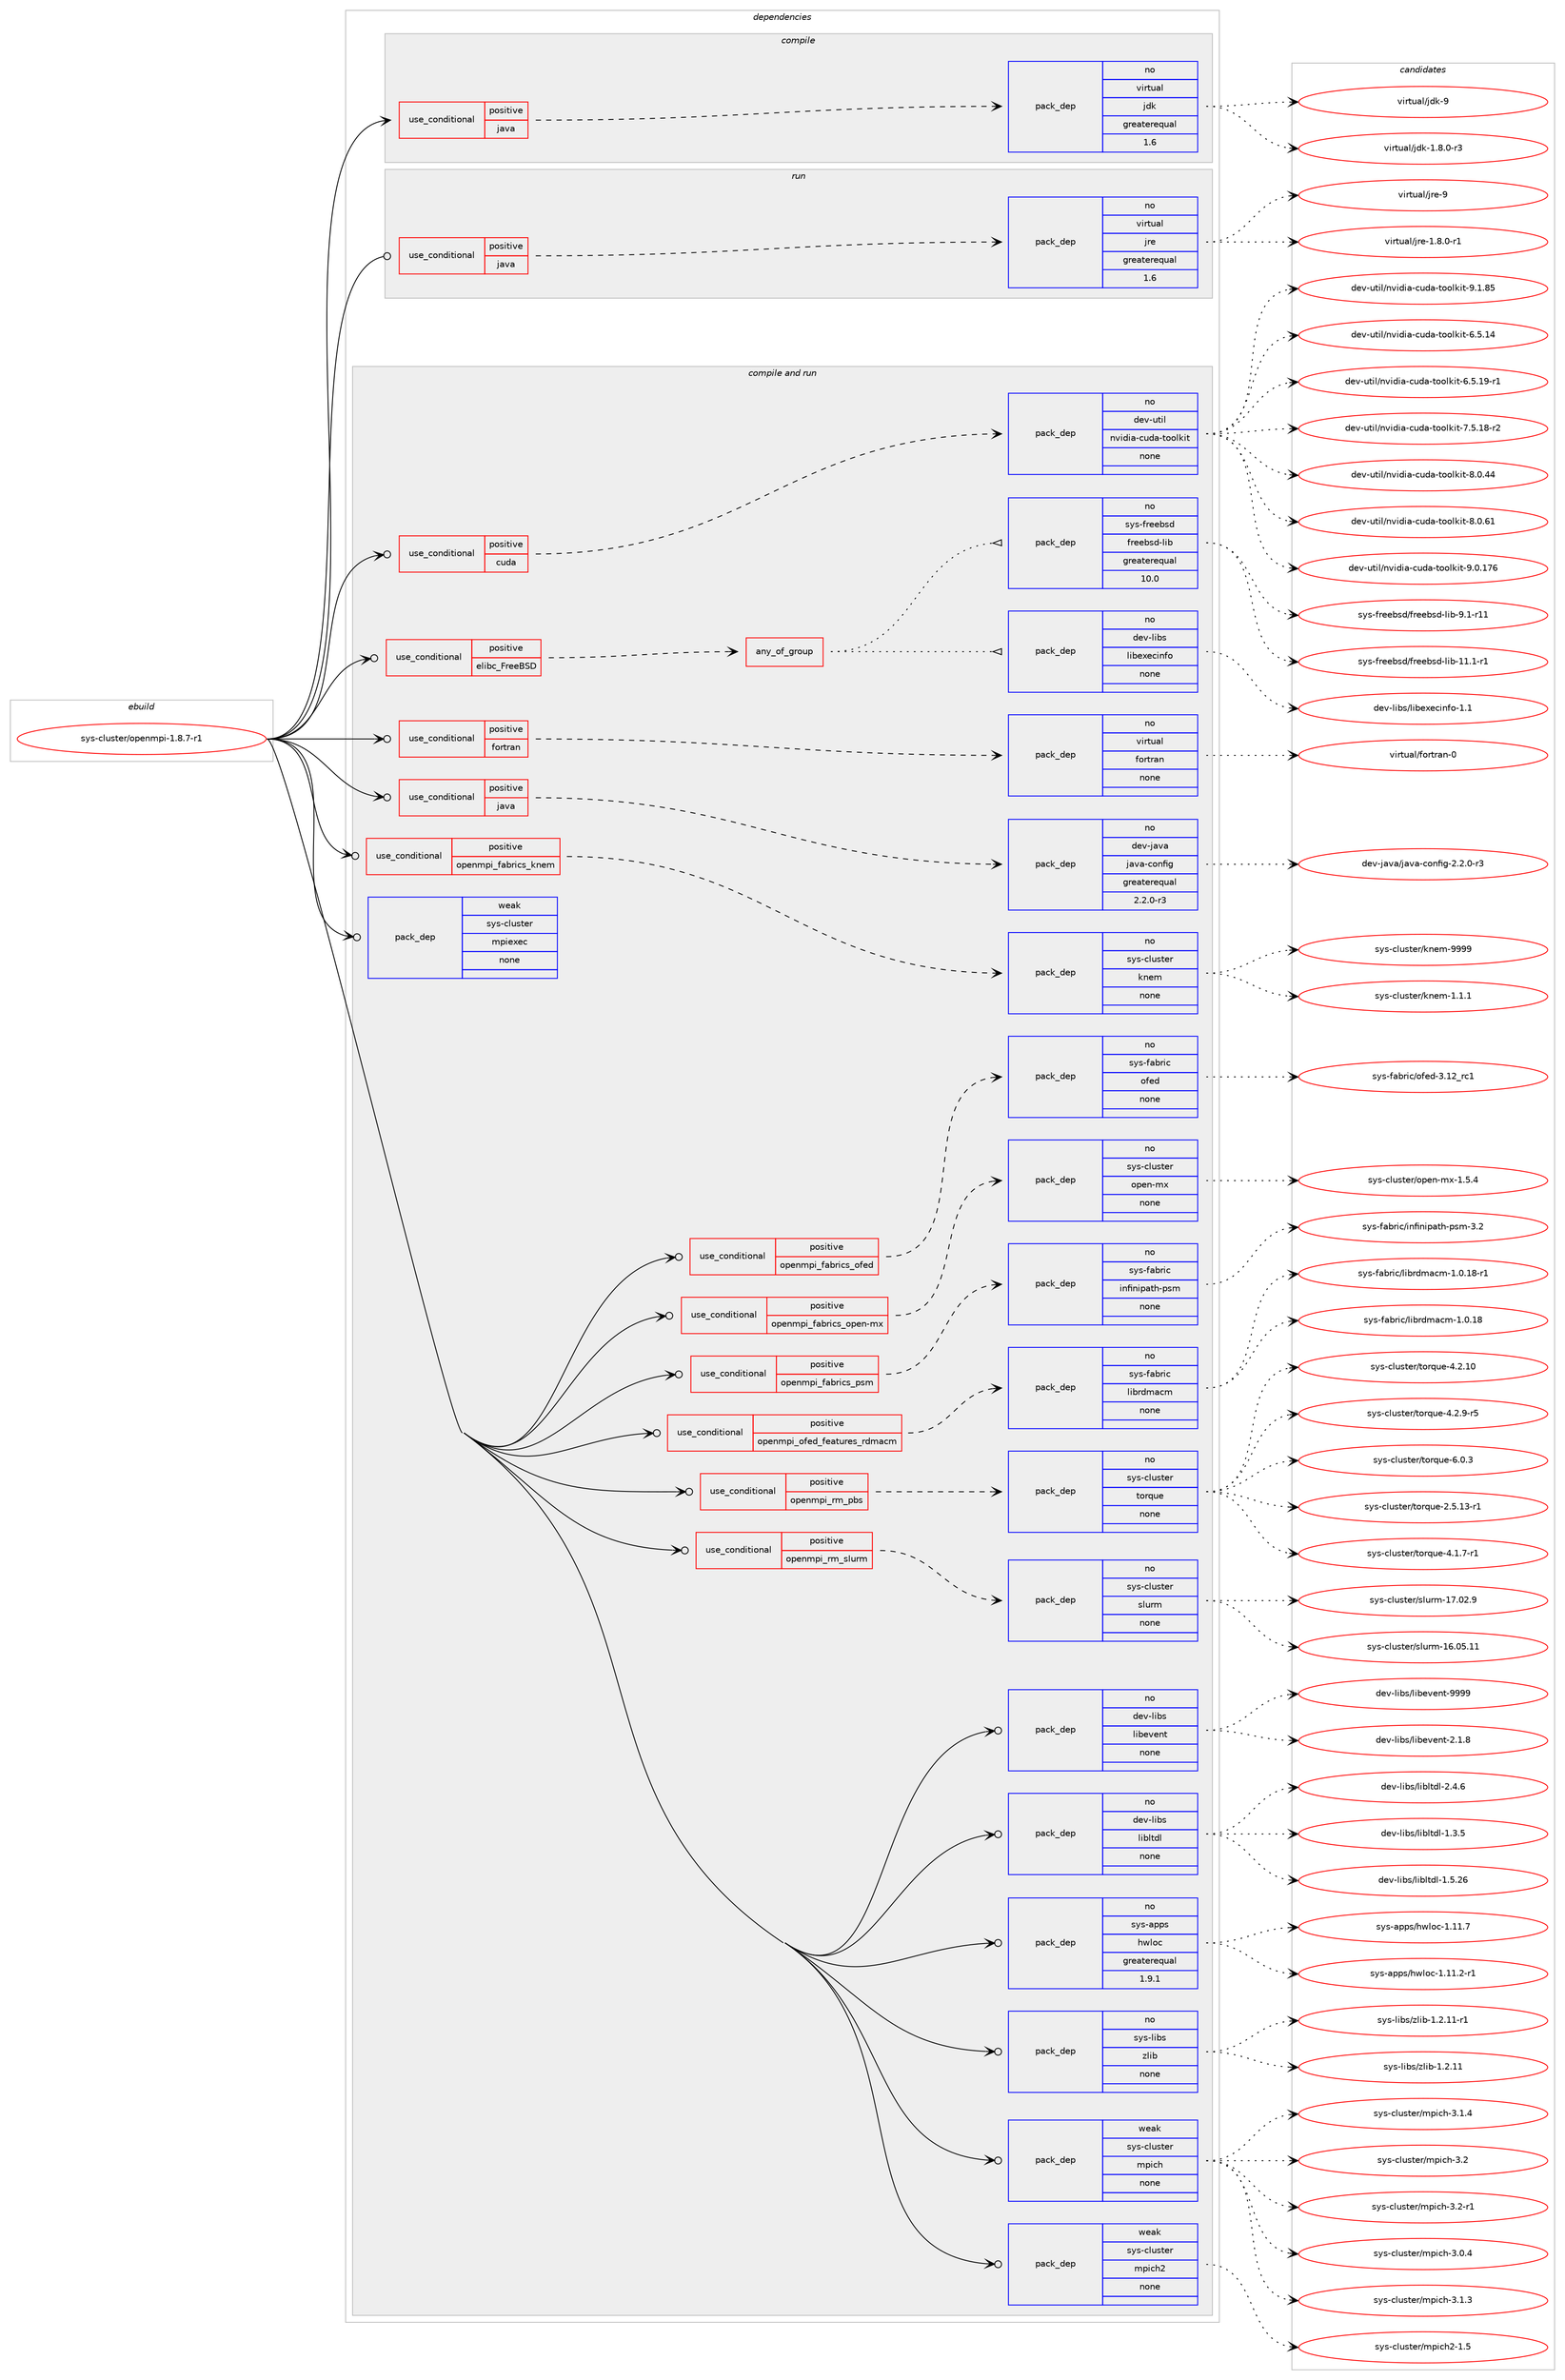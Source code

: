 digraph prolog {

# *************
# Graph options
# *************

newrank=true;
concentrate=true;
compound=true;
graph [rankdir=LR,fontname=Helvetica,fontsize=10,ranksep=1.5];#, ranksep=2.5, nodesep=0.2];
edge  [arrowhead=vee];
node  [fontname=Helvetica,fontsize=10];

# **********
# The ebuild
# **********

subgraph cluster_leftcol {
color=gray;
rank=same;
label=<<i>ebuild</i>>;
id [label="sys-cluster/openmpi-1.8.7-r1", color=red, width=4, href="../sys-cluster/openmpi-1.8.7-r1.svg"];
}

# ****************
# The dependencies
# ****************

subgraph cluster_midcol {
color=gray;
label=<<i>dependencies</i>>;
subgraph cluster_compile {
fillcolor="#eeeeee";
style=filled;
label=<<i>compile</i>>;
subgraph cond605 {
dependency6426 [label=<<TABLE BORDER="0" CELLBORDER="1" CELLSPACING="0" CELLPADDING="4"><TR><TD ROWSPAN="3" CELLPADDING="10">use_conditional</TD></TR><TR><TD>positive</TD></TR><TR><TD>java</TD></TR></TABLE>>, shape=none, color=red];
subgraph pack5773 {
dependency6427 [label=<<TABLE BORDER="0" CELLBORDER="1" CELLSPACING="0" CELLPADDING="4" WIDTH="220"><TR><TD ROWSPAN="6" CELLPADDING="30">pack_dep</TD></TR><TR><TD WIDTH="110">no</TD></TR><TR><TD>virtual</TD></TR><TR><TD>jdk</TD></TR><TR><TD>greaterequal</TD></TR><TR><TD>1.6</TD></TR></TABLE>>, shape=none, color=blue];
}
dependency6426:e -> dependency6427:w [weight=20,style="dashed",arrowhead="vee"];
}
id:e -> dependency6426:w [weight=20,style="solid",arrowhead="vee"];
}
subgraph cluster_compileandrun {
fillcolor="#eeeeee";
style=filled;
label=<<i>compile and run</i>>;
subgraph cond606 {
dependency6428 [label=<<TABLE BORDER="0" CELLBORDER="1" CELLSPACING="0" CELLPADDING="4"><TR><TD ROWSPAN="3" CELLPADDING="10">use_conditional</TD></TR><TR><TD>positive</TD></TR><TR><TD>cuda</TD></TR></TABLE>>, shape=none, color=red];
subgraph pack5774 {
dependency6429 [label=<<TABLE BORDER="0" CELLBORDER="1" CELLSPACING="0" CELLPADDING="4" WIDTH="220"><TR><TD ROWSPAN="6" CELLPADDING="30">pack_dep</TD></TR><TR><TD WIDTH="110">no</TD></TR><TR><TD>dev-util</TD></TR><TR><TD>nvidia-cuda-toolkit</TD></TR><TR><TD>none</TD></TR><TR><TD></TD></TR></TABLE>>, shape=none, color=blue];
}
dependency6428:e -> dependency6429:w [weight=20,style="dashed",arrowhead="vee"];
}
id:e -> dependency6428:w [weight=20,style="solid",arrowhead="odotvee"];
subgraph cond607 {
dependency6430 [label=<<TABLE BORDER="0" CELLBORDER="1" CELLSPACING="0" CELLPADDING="4"><TR><TD ROWSPAN="3" CELLPADDING="10">use_conditional</TD></TR><TR><TD>positive</TD></TR><TR><TD>elibc_FreeBSD</TD></TR></TABLE>>, shape=none, color=red];
subgraph any49 {
dependency6431 [label=<<TABLE BORDER="0" CELLBORDER="1" CELLSPACING="0" CELLPADDING="4"><TR><TD CELLPADDING="10">any_of_group</TD></TR></TABLE>>, shape=none, color=red];subgraph pack5775 {
dependency6432 [label=<<TABLE BORDER="0" CELLBORDER="1" CELLSPACING="0" CELLPADDING="4" WIDTH="220"><TR><TD ROWSPAN="6" CELLPADDING="30">pack_dep</TD></TR><TR><TD WIDTH="110">no</TD></TR><TR><TD>dev-libs</TD></TR><TR><TD>libexecinfo</TD></TR><TR><TD>none</TD></TR><TR><TD></TD></TR></TABLE>>, shape=none, color=blue];
}
dependency6431:e -> dependency6432:w [weight=20,style="dotted",arrowhead="oinv"];
subgraph pack5776 {
dependency6433 [label=<<TABLE BORDER="0" CELLBORDER="1" CELLSPACING="0" CELLPADDING="4" WIDTH="220"><TR><TD ROWSPAN="6" CELLPADDING="30">pack_dep</TD></TR><TR><TD WIDTH="110">no</TD></TR><TR><TD>sys-freebsd</TD></TR><TR><TD>freebsd-lib</TD></TR><TR><TD>greaterequal</TD></TR><TR><TD>10.0</TD></TR></TABLE>>, shape=none, color=blue];
}
dependency6431:e -> dependency6433:w [weight=20,style="dotted",arrowhead="oinv"];
}
dependency6430:e -> dependency6431:w [weight=20,style="dashed",arrowhead="vee"];
}
id:e -> dependency6430:w [weight=20,style="solid",arrowhead="odotvee"];
subgraph cond608 {
dependency6434 [label=<<TABLE BORDER="0" CELLBORDER="1" CELLSPACING="0" CELLPADDING="4"><TR><TD ROWSPAN="3" CELLPADDING="10">use_conditional</TD></TR><TR><TD>positive</TD></TR><TR><TD>fortran</TD></TR></TABLE>>, shape=none, color=red];
subgraph pack5777 {
dependency6435 [label=<<TABLE BORDER="0" CELLBORDER="1" CELLSPACING="0" CELLPADDING="4" WIDTH="220"><TR><TD ROWSPAN="6" CELLPADDING="30">pack_dep</TD></TR><TR><TD WIDTH="110">no</TD></TR><TR><TD>virtual</TD></TR><TR><TD>fortran</TD></TR><TR><TD>none</TD></TR><TR><TD></TD></TR></TABLE>>, shape=none, color=blue];
}
dependency6434:e -> dependency6435:w [weight=20,style="dashed",arrowhead="vee"];
}
id:e -> dependency6434:w [weight=20,style="solid",arrowhead="odotvee"];
subgraph cond609 {
dependency6436 [label=<<TABLE BORDER="0" CELLBORDER="1" CELLSPACING="0" CELLPADDING="4"><TR><TD ROWSPAN="3" CELLPADDING="10">use_conditional</TD></TR><TR><TD>positive</TD></TR><TR><TD>java</TD></TR></TABLE>>, shape=none, color=red];
subgraph pack5778 {
dependency6437 [label=<<TABLE BORDER="0" CELLBORDER="1" CELLSPACING="0" CELLPADDING="4" WIDTH="220"><TR><TD ROWSPAN="6" CELLPADDING="30">pack_dep</TD></TR><TR><TD WIDTH="110">no</TD></TR><TR><TD>dev-java</TD></TR><TR><TD>java-config</TD></TR><TR><TD>greaterequal</TD></TR><TR><TD>2.2.0-r3</TD></TR></TABLE>>, shape=none, color=blue];
}
dependency6436:e -> dependency6437:w [weight=20,style="dashed",arrowhead="vee"];
}
id:e -> dependency6436:w [weight=20,style="solid",arrowhead="odotvee"];
subgraph cond610 {
dependency6438 [label=<<TABLE BORDER="0" CELLBORDER="1" CELLSPACING="0" CELLPADDING="4"><TR><TD ROWSPAN="3" CELLPADDING="10">use_conditional</TD></TR><TR><TD>positive</TD></TR><TR><TD>openmpi_fabrics_knem</TD></TR></TABLE>>, shape=none, color=red];
subgraph pack5779 {
dependency6439 [label=<<TABLE BORDER="0" CELLBORDER="1" CELLSPACING="0" CELLPADDING="4" WIDTH="220"><TR><TD ROWSPAN="6" CELLPADDING="30">pack_dep</TD></TR><TR><TD WIDTH="110">no</TD></TR><TR><TD>sys-cluster</TD></TR><TR><TD>knem</TD></TR><TR><TD>none</TD></TR><TR><TD></TD></TR></TABLE>>, shape=none, color=blue];
}
dependency6438:e -> dependency6439:w [weight=20,style="dashed",arrowhead="vee"];
}
id:e -> dependency6438:w [weight=20,style="solid",arrowhead="odotvee"];
subgraph cond611 {
dependency6440 [label=<<TABLE BORDER="0" CELLBORDER="1" CELLSPACING="0" CELLPADDING="4"><TR><TD ROWSPAN="3" CELLPADDING="10">use_conditional</TD></TR><TR><TD>positive</TD></TR><TR><TD>openmpi_fabrics_ofed</TD></TR></TABLE>>, shape=none, color=red];
subgraph pack5780 {
dependency6441 [label=<<TABLE BORDER="0" CELLBORDER="1" CELLSPACING="0" CELLPADDING="4" WIDTH="220"><TR><TD ROWSPAN="6" CELLPADDING="30">pack_dep</TD></TR><TR><TD WIDTH="110">no</TD></TR><TR><TD>sys-fabric</TD></TR><TR><TD>ofed</TD></TR><TR><TD>none</TD></TR><TR><TD></TD></TR></TABLE>>, shape=none, color=blue];
}
dependency6440:e -> dependency6441:w [weight=20,style="dashed",arrowhead="vee"];
}
id:e -> dependency6440:w [weight=20,style="solid",arrowhead="odotvee"];
subgraph cond612 {
dependency6442 [label=<<TABLE BORDER="0" CELLBORDER="1" CELLSPACING="0" CELLPADDING="4"><TR><TD ROWSPAN="3" CELLPADDING="10">use_conditional</TD></TR><TR><TD>positive</TD></TR><TR><TD>openmpi_fabrics_open-mx</TD></TR></TABLE>>, shape=none, color=red];
subgraph pack5781 {
dependency6443 [label=<<TABLE BORDER="0" CELLBORDER="1" CELLSPACING="0" CELLPADDING="4" WIDTH="220"><TR><TD ROWSPAN="6" CELLPADDING="30">pack_dep</TD></TR><TR><TD WIDTH="110">no</TD></TR><TR><TD>sys-cluster</TD></TR><TR><TD>open-mx</TD></TR><TR><TD>none</TD></TR><TR><TD></TD></TR></TABLE>>, shape=none, color=blue];
}
dependency6442:e -> dependency6443:w [weight=20,style="dashed",arrowhead="vee"];
}
id:e -> dependency6442:w [weight=20,style="solid",arrowhead="odotvee"];
subgraph cond613 {
dependency6444 [label=<<TABLE BORDER="0" CELLBORDER="1" CELLSPACING="0" CELLPADDING="4"><TR><TD ROWSPAN="3" CELLPADDING="10">use_conditional</TD></TR><TR><TD>positive</TD></TR><TR><TD>openmpi_fabrics_psm</TD></TR></TABLE>>, shape=none, color=red];
subgraph pack5782 {
dependency6445 [label=<<TABLE BORDER="0" CELLBORDER="1" CELLSPACING="0" CELLPADDING="4" WIDTH="220"><TR><TD ROWSPAN="6" CELLPADDING="30">pack_dep</TD></TR><TR><TD WIDTH="110">no</TD></TR><TR><TD>sys-fabric</TD></TR><TR><TD>infinipath-psm</TD></TR><TR><TD>none</TD></TR><TR><TD></TD></TR></TABLE>>, shape=none, color=blue];
}
dependency6444:e -> dependency6445:w [weight=20,style="dashed",arrowhead="vee"];
}
id:e -> dependency6444:w [weight=20,style="solid",arrowhead="odotvee"];
subgraph cond614 {
dependency6446 [label=<<TABLE BORDER="0" CELLBORDER="1" CELLSPACING="0" CELLPADDING="4"><TR><TD ROWSPAN="3" CELLPADDING="10">use_conditional</TD></TR><TR><TD>positive</TD></TR><TR><TD>openmpi_ofed_features_rdmacm</TD></TR></TABLE>>, shape=none, color=red];
subgraph pack5783 {
dependency6447 [label=<<TABLE BORDER="0" CELLBORDER="1" CELLSPACING="0" CELLPADDING="4" WIDTH="220"><TR><TD ROWSPAN="6" CELLPADDING="30">pack_dep</TD></TR><TR><TD WIDTH="110">no</TD></TR><TR><TD>sys-fabric</TD></TR><TR><TD>librdmacm</TD></TR><TR><TD>none</TD></TR><TR><TD></TD></TR></TABLE>>, shape=none, color=blue];
}
dependency6446:e -> dependency6447:w [weight=20,style="dashed",arrowhead="vee"];
}
id:e -> dependency6446:w [weight=20,style="solid",arrowhead="odotvee"];
subgraph cond615 {
dependency6448 [label=<<TABLE BORDER="0" CELLBORDER="1" CELLSPACING="0" CELLPADDING="4"><TR><TD ROWSPAN="3" CELLPADDING="10">use_conditional</TD></TR><TR><TD>positive</TD></TR><TR><TD>openmpi_rm_pbs</TD></TR></TABLE>>, shape=none, color=red];
subgraph pack5784 {
dependency6449 [label=<<TABLE BORDER="0" CELLBORDER="1" CELLSPACING="0" CELLPADDING="4" WIDTH="220"><TR><TD ROWSPAN="6" CELLPADDING="30">pack_dep</TD></TR><TR><TD WIDTH="110">no</TD></TR><TR><TD>sys-cluster</TD></TR><TR><TD>torque</TD></TR><TR><TD>none</TD></TR><TR><TD></TD></TR></TABLE>>, shape=none, color=blue];
}
dependency6448:e -> dependency6449:w [weight=20,style="dashed",arrowhead="vee"];
}
id:e -> dependency6448:w [weight=20,style="solid",arrowhead="odotvee"];
subgraph cond616 {
dependency6450 [label=<<TABLE BORDER="0" CELLBORDER="1" CELLSPACING="0" CELLPADDING="4"><TR><TD ROWSPAN="3" CELLPADDING="10">use_conditional</TD></TR><TR><TD>positive</TD></TR><TR><TD>openmpi_rm_slurm</TD></TR></TABLE>>, shape=none, color=red];
subgraph pack5785 {
dependency6451 [label=<<TABLE BORDER="0" CELLBORDER="1" CELLSPACING="0" CELLPADDING="4" WIDTH="220"><TR><TD ROWSPAN="6" CELLPADDING="30">pack_dep</TD></TR><TR><TD WIDTH="110">no</TD></TR><TR><TD>sys-cluster</TD></TR><TR><TD>slurm</TD></TR><TR><TD>none</TD></TR><TR><TD></TD></TR></TABLE>>, shape=none, color=blue];
}
dependency6450:e -> dependency6451:w [weight=20,style="dashed",arrowhead="vee"];
}
id:e -> dependency6450:w [weight=20,style="solid",arrowhead="odotvee"];
subgraph pack5786 {
dependency6452 [label=<<TABLE BORDER="0" CELLBORDER="1" CELLSPACING="0" CELLPADDING="4" WIDTH="220"><TR><TD ROWSPAN="6" CELLPADDING="30">pack_dep</TD></TR><TR><TD WIDTH="110">no</TD></TR><TR><TD>dev-libs</TD></TR><TR><TD>libevent</TD></TR><TR><TD>none</TD></TR><TR><TD></TD></TR></TABLE>>, shape=none, color=blue];
}
id:e -> dependency6452:w [weight=20,style="solid",arrowhead="odotvee"];
subgraph pack5787 {
dependency6453 [label=<<TABLE BORDER="0" CELLBORDER="1" CELLSPACING="0" CELLPADDING="4" WIDTH="220"><TR><TD ROWSPAN="6" CELLPADDING="30">pack_dep</TD></TR><TR><TD WIDTH="110">no</TD></TR><TR><TD>dev-libs</TD></TR><TR><TD>libltdl</TD></TR><TR><TD>none</TD></TR><TR><TD></TD></TR></TABLE>>, shape=none, color=blue];
}
id:e -> dependency6453:w [weight=20,style="solid",arrowhead="odotvee"];
subgraph pack5788 {
dependency6454 [label=<<TABLE BORDER="0" CELLBORDER="1" CELLSPACING="0" CELLPADDING="4" WIDTH="220"><TR><TD ROWSPAN="6" CELLPADDING="30">pack_dep</TD></TR><TR><TD WIDTH="110">no</TD></TR><TR><TD>sys-apps</TD></TR><TR><TD>hwloc</TD></TR><TR><TD>greaterequal</TD></TR><TR><TD>1.9.1</TD></TR></TABLE>>, shape=none, color=blue];
}
id:e -> dependency6454:w [weight=20,style="solid",arrowhead="odotvee"];
subgraph pack5789 {
dependency6455 [label=<<TABLE BORDER="0" CELLBORDER="1" CELLSPACING="0" CELLPADDING="4" WIDTH="220"><TR><TD ROWSPAN="6" CELLPADDING="30">pack_dep</TD></TR><TR><TD WIDTH="110">no</TD></TR><TR><TD>sys-libs</TD></TR><TR><TD>zlib</TD></TR><TR><TD>none</TD></TR><TR><TD></TD></TR></TABLE>>, shape=none, color=blue];
}
id:e -> dependency6455:w [weight=20,style="solid",arrowhead="odotvee"];
subgraph pack5790 {
dependency6456 [label=<<TABLE BORDER="0" CELLBORDER="1" CELLSPACING="0" CELLPADDING="4" WIDTH="220"><TR><TD ROWSPAN="6" CELLPADDING="30">pack_dep</TD></TR><TR><TD WIDTH="110">weak</TD></TR><TR><TD>sys-cluster</TD></TR><TR><TD>mpich</TD></TR><TR><TD>none</TD></TR><TR><TD></TD></TR></TABLE>>, shape=none, color=blue];
}
id:e -> dependency6456:w [weight=20,style="solid",arrowhead="odotvee"];
subgraph pack5791 {
dependency6457 [label=<<TABLE BORDER="0" CELLBORDER="1" CELLSPACING="0" CELLPADDING="4" WIDTH="220"><TR><TD ROWSPAN="6" CELLPADDING="30">pack_dep</TD></TR><TR><TD WIDTH="110">weak</TD></TR><TR><TD>sys-cluster</TD></TR><TR><TD>mpich2</TD></TR><TR><TD>none</TD></TR><TR><TD></TD></TR></TABLE>>, shape=none, color=blue];
}
id:e -> dependency6457:w [weight=20,style="solid",arrowhead="odotvee"];
subgraph pack5792 {
dependency6458 [label=<<TABLE BORDER="0" CELLBORDER="1" CELLSPACING="0" CELLPADDING="4" WIDTH="220"><TR><TD ROWSPAN="6" CELLPADDING="30">pack_dep</TD></TR><TR><TD WIDTH="110">weak</TD></TR><TR><TD>sys-cluster</TD></TR><TR><TD>mpiexec</TD></TR><TR><TD>none</TD></TR><TR><TD></TD></TR></TABLE>>, shape=none, color=blue];
}
id:e -> dependency6458:w [weight=20,style="solid",arrowhead="odotvee"];
}
subgraph cluster_run {
fillcolor="#eeeeee";
style=filled;
label=<<i>run</i>>;
subgraph cond617 {
dependency6459 [label=<<TABLE BORDER="0" CELLBORDER="1" CELLSPACING="0" CELLPADDING="4"><TR><TD ROWSPAN="3" CELLPADDING="10">use_conditional</TD></TR><TR><TD>positive</TD></TR><TR><TD>java</TD></TR></TABLE>>, shape=none, color=red];
subgraph pack5793 {
dependency6460 [label=<<TABLE BORDER="0" CELLBORDER="1" CELLSPACING="0" CELLPADDING="4" WIDTH="220"><TR><TD ROWSPAN="6" CELLPADDING="30">pack_dep</TD></TR><TR><TD WIDTH="110">no</TD></TR><TR><TD>virtual</TD></TR><TR><TD>jre</TD></TR><TR><TD>greaterequal</TD></TR><TR><TD>1.6</TD></TR></TABLE>>, shape=none, color=blue];
}
dependency6459:e -> dependency6460:w [weight=20,style="dashed",arrowhead="vee"];
}
id:e -> dependency6459:w [weight=20,style="solid",arrowhead="odot"];
}
}

# **************
# The candidates
# **************

subgraph cluster_choices {
rank=same;
color=gray;
label=<<i>candidates</i>>;

subgraph choice5773 {
color=black;
nodesep=1;
choice11810511411611797108471061001074549465646484511451 [label="virtual/jdk-1.8.0-r3", color=red, width=4,href="../virtual/jdk-1.8.0-r3.svg"];
choice11810511411611797108471061001074557 [label="virtual/jdk-9", color=red, width=4,href="../virtual/jdk-9.svg"];
dependency6427:e -> choice11810511411611797108471061001074549465646484511451:w [style=dotted,weight="100"];
dependency6427:e -> choice11810511411611797108471061001074557:w [style=dotted,weight="100"];
}
subgraph choice5774 {
color=black;
nodesep=1;
choice1001011184511711610510847110118105100105974599117100974511611111110810710511645544653464952 [label="dev-util/nvidia-cuda-toolkit-6.5.14", color=red, width=4,href="../dev-util/nvidia-cuda-toolkit-6.5.14.svg"];
choice10010111845117116105108471101181051001059745991171009745116111111108107105116455446534649574511449 [label="dev-util/nvidia-cuda-toolkit-6.5.19-r1", color=red, width=4,href="../dev-util/nvidia-cuda-toolkit-6.5.19-r1.svg"];
choice10010111845117116105108471101181051001059745991171009745116111111108107105116455546534649564511450 [label="dev-util/nvidia-cuda-toolkit-7.5.18-r2", color=red, width=4,href="../dev-util/nvidia-cuda-toolkit-7.5.18-r2.svg"];
choice1001011184511711610510847110118105100105974599117100974511611111110810710511645564648465252 [label="dev-util/nvidia-cuda-toolkit-8.0.44", color=red, width=4,href="../dev-util/nvidia-cuda-toolkit-8.0.44.svg"];
choice1001011184511711610510847110118105100105974599117100974511611111110810710511645564648465449 [label="dev-util/nvidia-cuda-toolkit-8.0.61", color=red, width=4,href="../dev-util/nvidia-cuda-toolkit-8.0.61.svg"];
choice100101118451171161051084711011810510010597459911710097451161111111081071051164557464846495554 [label="dev-util/nvidia-cuda-toolkit-9.0.176", color=red, width=4,href="../dev-util/nvidia-cuda-toolkit-9.0.176.svg"];
choice1001011184511711610510847110118105100105974599117100974511611111110810710511645574649465653 [label="dev-util/nvidia-cuda-toolkit-9.1.85", color=red, width=4,href="../dev-util/nvidia-cuda-toolkit-9.1.85.svg"];
dependency6429:e -> choice1001011184511711610510847110118105100105974599117100974511611111110810710511645544653464952:w [style=dotted,weight="100"];
dependency6429:e -> choice10010111845117116105108471101181051001059745991171009745116111111108107105116455446534649574511449:w [style=dotted,weight="100"];
dependency6429:e -> choice10010111845117116105108471101181051001059745991171009745116111111108107105116455546534649564511450:w [style=dotted,weight="100"];
dependency6429:e -> choice1001011184511711610510847110118105100105974599117100974511611111110810710511645564648465252:w [style=dotted,weight="100"];
dependency6429:e -> choice1001011184511711610510847110118105100105974599117100974511611111110810710511645564648465449:w [style=dotted,weight="100"];
dependency6429:e -> choice100101118451171161051084711011810510010597459911710097451161111111081071051164557464846495554:w [style=dotted,weight="100"];
dependency6429:e -> choice1001011184511711610510847110118105100105974599117100974511611111110810710511645574649465653:w [style=dotted,weight="100"];
}
subgraph choice5775 {
color=black;
nodesep=1;
choice100101118451081059811547108105981011201019910511010211145494649 [label="dev-libs/libexecinfo-1.1", color=red, width=4,href="../dev-libs/libexecinfo-1.1.svg"];
dependency6432:e -> choice100101118451081059811547108105981011201019910511010211145494649:w [style=dotted,weight="100"];
}
subgraph choice5776 {
color=black;
nodesep=1;
choice11512111545102114101101981151004710211410110198115100451081059845494946494511449 [label="sys-freebsd/freebsd-lib-11.1-r1", color=red, width=4,href="../sys-freebsd/freebsd-lib-11.1-r1.svg"];
choice11512111545102114101101981151004710211410110198115100451081059845574649451144949 [label="sys-freebsd/freebsd-lib-9.1-r11", color=red, width=4,href="../sys-freebsd/freebsd-lib-9.1-r11.svg"];
dependency6433:e -> choice11512111545102114101101981151004710211410110198115100451081059845494946494511449:w [style=dotted,weight="100"];
dependency6433:e -> choice11512111545102114101101981151004710211410110198115100451081059845574649451144949:w [style=dotted,weight="100"];
}
subgraph choice5777 {
color=black;
nodesep=1;
choice1181051141161179710847102111114116114971104548 [label="virtual/fortran-0", color=red, width=4,href="../virtual/fortran-0.svg"];
dependency6435:e -> choice1181051141161179710847102111114116114971104548:w [style=dotted,weight="100"];
}
subgraph choice5778 {
color=black;
nodesep=1;
choice10010111845106971189747106971189745991111101021051034550465046484511451 [label="dev-java/java-config-2.2.0-r3", color=red, width=4,href="../dev-java/java-config-2.2.0-r3.svg"];
dependency6437:e -> choice10010111845106971189747106971189745991111101021051034550465046484511451:w [style=dotted,weight="100"];
}
subgraph choice5779 {
color=black;
nodesep=1;
choice115121115459910811711511610111447107110101109454946494649 [label="sys-cluster/knem-1.1.1", color=red, width=4,href="../sys-cluster/knem-1.1.1.svg"];
choice1151211154599108117115116101114471071101011094557575757 [label="sys-cluster/knem-9999", color=red, width=4,href="../sys-cluster/knem-9999.svg"];
dependency6439:e -> choice115121115459910811711511610111447107110101109454946494649:w [style=dotted,weight="100"];
dependency6439:e -> choice1151211154599108117115116101114471071101011094557575757:w [style=dotted,weight="100"];
}
subgraph choice5780 {
color=black;
nodesep=1;
choice11512111545102979811410599471111021011004551464950951149949 [label="sys-fabric/ofed-3.12_rc1", color=red, width=4,href="../sys-fabric/ofed-3.12_rc1.svg"];
dependency6441:e -> choice11512111545102979811410599471111021011004551464950951149949:w [style=dotted,weight="100"];
}
subgraph choice5781 {
color=black;
nodesep=1;
choice11512111545991081171151161011144711111210111045109120454946534652 [label="sys-cluster/open-mx-1.5.4", color=red, width=4,href="../sys-cluster/open-mx-1.5.4.svg"];
dependency6443:e -> choice11512111545991081171151161011144711111210111045109120454946534652:w [style=dotted,weight="100"];
}
subgraph choice5782 {
color=black;
nodesep=1;
choice1151211154510297981141059947105110102105110105112971161044511211510945514650 [label="sys-fabric/infinipath-psm-3.2", color=red, width=4,href="../sys-fabric/infinipath-psm-3.2.svg"];
dependency6445:e -> choice1151211154510297981141059947105110102105110105112971161044511211510945514650:w [style=dotted,weight="100"];
}
subgraph choice5783 {
color=black;
nodesep=1;
choice115121115451029798114105994710810598114100109979910945494648464956 [label="sys-fabric/librdmacm-1.0.18", color=red, width=4,href="../sys-fabric/librdmacm-1.0.18.svg"];
choice1151211154510297981141059947108105981141001099799109454946484649564511449 [label="sys-fabric/librdmacm-1.0.18-r1", color=red, width=4,href="../sys-fabric/librdmacm-1.0.18-r1.svg"];
dependency6447:e -> choice115121115451029798114105994710810598114100109979910945494648464956:w [style=dotted,weight="100"];
dependency6447:e -> choice1151211154510297981141059947108105981141001099799109454946484649564511449:w [style=dotted,weight="100"];
}
subgraph choice5784 {
color=black;
nodesep=1;
choice115121115459910811711511610111447116111114113117101455046534649514511449 [label="sys-cluster/torque-2.5.13-r1", color=red, width=4,href="../sys-cluster/torque-2.5.13-r1.svg"];
choice1151211154599108117115116101114471161111141131171014552464946554511449 [label="sys-cluster/torque-4.1.7-r1", color=red, width=4,href="../sys-cluster/torque-4.1.7-r1.svg"];
choice11512111545991081171151161011144711611111411311710145524650464948 [label="sys-cluster/torque-4.2.10", color=red, width=4,href="../sys-cluster/torque-4.2.10.svg"];
choice1151211154599108117115116101114471161111141131171014552465046574511453 [label="sys-cluster/torque-4.2.9-r5", color=red, width=4,href="../sys-cluster/torque-4.2.9-r5.svg"];
choice115121115459910811711511610111447116111114113117101455446484651 [label="sys-cluster/torque-6.0.3", color=red, width=4,href="../sys-cluster/torque-6.0.3.svg"];
dependency6449:e -> choice115121115459910811711511610111447116111114113117101455046534649514511449:w [style=dotted,weight="100"];
dependency6449:e -> choice1151211154599108117115116101114471161111141131171014552464946554511449:w [style=dotted,weight="100"];
dependency6449:e -> choice11512111545991081171151161011144711611111411311710145524650464948:w [style=dotted,weight="100"];
dependency6449:e -> choice1151211154599108117115116101114471161111141131171014552465046574511453:w [style=dotted,weight="100"];
dependency6449:e -> choice115121115459910811711511610111447116111114113117101455446484651:w [style=dotted,weight="100"];
}
subgraph choice5785 {
color=black;
nodesep=1;
choice115121115459910811711511610111447115108117114109454954464853464949 [label="sys-cluster/slurm-16.05.11", color=red, width=4,href="../sys-cluster/slurm-16.05.11.svg"];
choice1151211154599108117115116101114471151081171141094549554648504657 [label="sys-cluster/slurm-17.02.9", color=red, width=4,href="../sys-cluster/slurm-17.02.9.svg"];
dependency6451:e -> choice115121115459910811711511610111447115108117114109454954464853464949:w [style=dotted,weight="100"];
dependency6451:e -> choice1151211154599108117115116101114471151081171141094549554648504657:w [style=dotted,weight="100"];
}
subgraph choice5786 {
color=black;
nodesep=1;
choice10010111845108105981154710810598101118101110116455046494656 [label="dev-libs/libevent-2.1.8", color=red, width=4,href="../dev-libs/libevent-2.1.8.svg"];
choice100101118451081059811547108105981011181011101164557575757 [label="dev-libs/libevent-9999", color=red, width=4,href="../dev-libs/libevent-9999.svg"];
dependency6452:e -> choice10010111845108105981154710810598101118101110116455046494656:w [style=dotted,weight="100"];
dependency6452:e -> choice100101118451081059811547108105981011181011101164557575757:w [style=dotted,weight="100"];
}
subgraph choice5787 {
color=black;
nodesep=1;
choice10010111845108105981154710810598108116100108454946514653 [label="dev-libs/libltdl-1.3.5", color=red, width=4,href="../dev-libs/libltdl-1.3.5.svg"];
choice1001011184510810598115471081059810811610010845494653465054 [label="dev-libs/libltdl-1.5.26", color=red, width=4,href="../dev-libs/libltdl-1.5.26.svg"];
choice10010111845108105981154710810598108116100108455046524654 [label="dev-libs/libltdl-2.4.6", color=red, width=4,href="../dev-libs/libltdl-2.4.6.svg"];
dependency6453:e -> choice10010111845108105981154710810598108116100108454946514653:w [style=dotted,weight="100"];
dependency6453:e -> choice1001011184510810598115471081059810811610010845494653465054:w [style=dotted,weight="100"];
dependency6453:e -> choice10010111845108105981154710810598108116100108455046524654:w [style=dotted,weight="100"];
}
subgraph choice5788 {
color=black;
nodesep=1;
choice11512111545971121121154710411910811199454946494946504511449 [label="sys-apps/hwloc-1.11.2-r1", color=red, width=4,href="../sys-apps/hwloc-1.11.2-r1.svg"];
choice1151211154597112112115471041191081119945494649494655 [label="sys-apps/hwloc-1.11.7", color=red, width=4,href="../sys-apps/hwloc-1.11.7.svg"];
dependency6454:e -> choice11512111545971121121154710411910811199454946494946504511449:w [style=dotted,weight="100"];
dependency6454:e -> choice1151211154597112112115471041191081119945494649494655:w [style=dotted,weight="100"];
}
subgraph choice5789 {
color=black;
nodesep=1;
choice1151211154510810598115471221081059845494650464949 [label="sys-libs/zlib-1.2.11", color=red, width=4,href="../sys-libs/zlib-1.2.11.svg"];
choice11512111545108105981154712210810598454946504649494511449 [label="sys-libs/zlib-1.2.11-r1", color=red, width=4,href="../sys-libs/zlib-1.2.11-r1.svg"];
dependency6455:e -> choice1151211154510810598115471221081059845494650464949:w [style=dotted,weight="100"];
dependency6455:e -> choice11512111545108105981154712210810598454946504649494511449:w [style=dotted,weight="100"];
}
subgraph choice5790 {
color=black;
nodesep=1;
choice11512111545991081171151161011144710911210599104455146484652 [label="sys-cluster/mpich-3.0.4", color=red, width=4,href="../sys-cluster/mpich-3.0.4.svg"];
choice11512111545991081171151161011144710911210599104455146494651 [label="sys-cluster/mpich-3.1.3", color=red, width=4,href="../sys-cluster/mpich-3.1.3.svg"];
choice11512111545991081171151161011144710911210599104455146494652 [label="sys-cluster/mpich-3.1.4", color=red, width=4,href="../sys-cluster/mpich-3.1.4.svg"];
choice1151211154599108117115116101114471091121059910445514650 [label="sys-cluster/mpich-3.2", color=red, width=4,href="../sys-cluster/mpich-3.2.svg"];
choice11512111545991081171151161011144710911210599104455146504511449 [label="sys-cluster/mpich-3.2-r1", color=red, width=4,href="../sys-cluster/mpich-3.2-r1.svg"];
dependency6456:e -> choice11512111545991081171151161011144710911210599104455146484652:w [style=dotted,weight="100"];
dependency6456:e -> choice11512111545991081171151161011144710911210599104455146494651:w [style=dotted,weight="100"];
dependency6456:e -> choice11512111545991081171151161011144710911210599104455146494652:w [style=dotted,weight="100"];
dependency6456:e -> choice1151211154599108117115116101114471091121059910445514650:w [style=dotted,weight="100"];
dependency6456:e -> choice11512111545991081171151161011144710911210599104455146504511449:w [style=dotted,weight="100"];
}
subgraph choice5791 {
color=black;
nodesep=1;
choice115121115459910811711511610111447109112105991045045494653 [label="sys-cluster/mpich2-1.5", color=red, width=4,href="../sys-cluster/mpich2-1.5.svg"];
dependency6457:e -> choice115121115459910811711511610111447109112105991045045494653:w [style=dotted,weight="100"];
}
subgraph choice5792 {
color=black;
nodesep=1;
}
subgraph choice5793 {
color=black;
nodesep=1;
choice11810511411611797108471061141014549465646484511449 [label="virtual/jre-1.8.0-r1", color=red, width=4,href="../virtual/jre-1.8.0-r1.svg"];
choice11810511411611797108471061141014557 [label="virtual/jre-9", color=red, width=4,href="../virtual/jre-9.svg"];
dependency6460:e -> choice11810511411611797108471061141014549465646484511449:w [style=dotted,weight="100"];
dependency6460:e -> choice11810511411611797108471061141014557:w [style=dotted,weight="100"];
}
}

}
